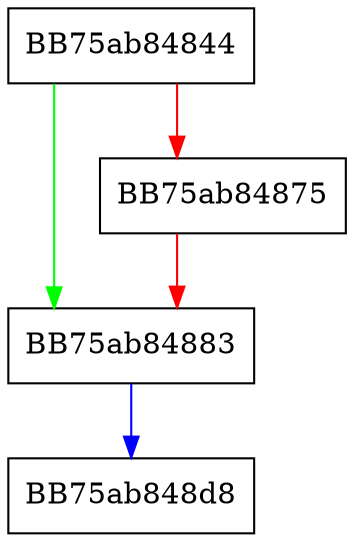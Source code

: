 digraph CreateSnapshotsCollection {
  node [shape="box"];
  graph [splines=ortho];
  BB75ab84844 -> BB75ab84883 [color="green"];
  BB75ab84844 -> BB75ab84875 [color="red"];
  BB75ab84875 -> BB75ab84883 [color="red"];
  BB75ab84883 -> BB75ab848d8 [color="blue"];
}